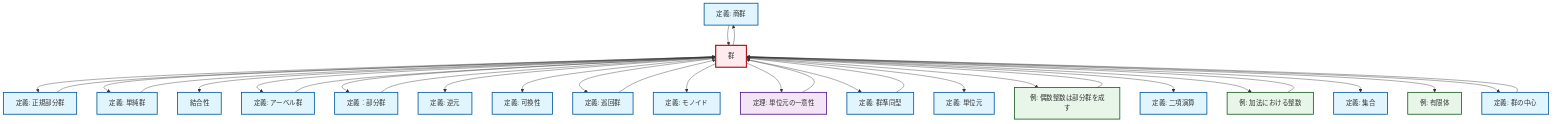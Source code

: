 graph TD
    classDef definition fill:#e1f5fe,stroke:#01579b,stroke-width:2px
    classDef theorem fill:#f3e5f5,stroke:#4a148c,stroke-width:2px
    classDef axiom fill:#fff3e0,stroke:#e65100,stroke-width:2px
    classDef example fill:#e8f5e9,stroke:#1b5e20,stroke-width:2px
    classDef current fill:#ffebee,stroke:#b71c1c,stroke-width:3px
    def-quotient-group["定義: 商群"]:::definition
    def-set["定義: 集合"]:::definition
    def-identity-element["定義: 単位元"]:::definition
    def-binary-operation["定義: 二項演算"]:::definition
    def-commutativity["定義: 可換性"]:::definition
    ex-integers-addition["例: 加法における整数"]:::example
    def-inverse-element["定義: 逆元"]:::definition
    def-simple-group["定義: 単純群"]:::definition
    thm-unique-identity["定理: 単位元の一意性"]:::theorem
    def-normal-subgroup["定義: 正規部分群"]:::definition
    ex-even-integers-subgroup["例: 偶数整数は部分群を成す"]:::example
    def-homomorphism["定義: 群準同型"]:::definition
    def-cyclic-group["定義: 巡回群"]:::definition
    def-abelian-group["定義: アーベル群"]:::definition
    def-group["群"]:::definition
    def-center-of-group["定義: 群の中心"]:::definition
    def-associativity["結合性"]:::definition
    ex-finite-field["例: 有限体"]:::example
    def-subgroup["定義：部分群"]:::definition
    def-monoid["定義: モノイド"]:::definition
    ex-integers-addition --> def-group
    def-group --> def-normal-subgroup
    def-group --> def-simple-group
    def-quotient-group --> def-group
    def-group --> def-associativity
    def-group --> def-abelian-group
    def-group --> def-subgroup
    def-abelian-group --> def-group
    def-subgroup --> def-group
    def-simple-group --> def-group
    thm-unique-identity --> def-group
    def-group --> def-inverse-element
    def-group --> def-commutativity
    def-group --> def-cyclic-group
    def-group --> def-monoid
    def-group --> thm-unique-identity
    def-homomorphism --> def-group
    def-group --> def-quotient-group
    def-group --> def-homomorphism
    def-group --> def-identity-element
    def-group --> ex-even-integers-subgroup
    ex-even-integers-subgroup --> def-group
    def-group --> def-binary-operation
    def-group --> ex-integers-addition
    def-group --> def-set
    def-group --> ex-finite-field
    def-group --> def-center-of-group
    def-cyclic-group --> def-group
    def-normal-subgroup --> def-group
    def-center-of-group --> def-group
    class def-group current